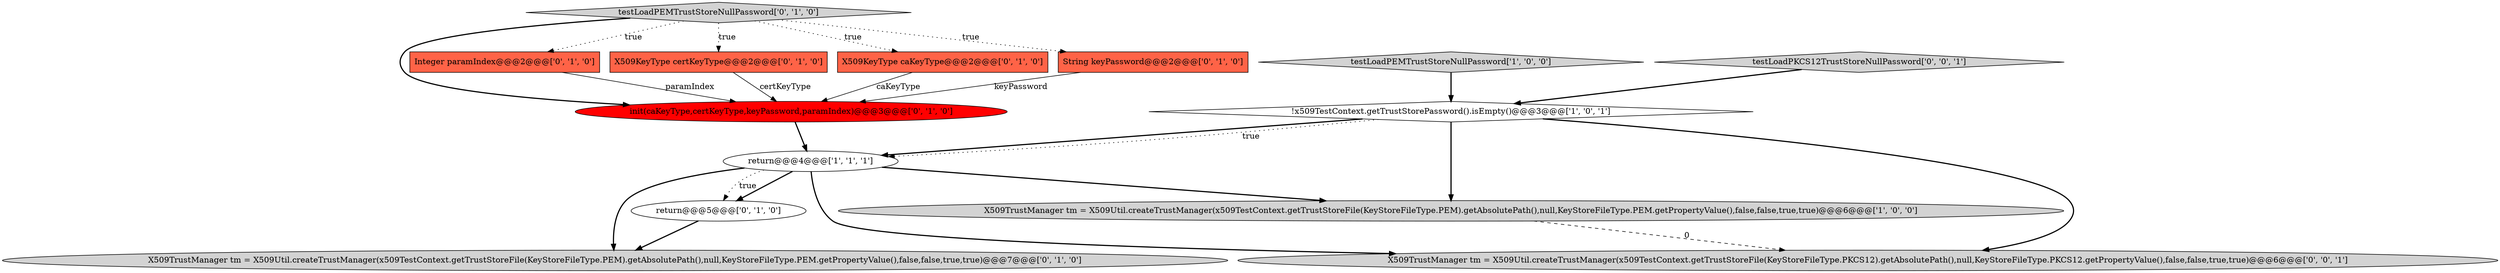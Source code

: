 digraph {
3 [style = filled, label = "!x509TestContext.getTrustStorePassword().isEmpty()@@@3@@@['1', '0', '1']", fillcolor = white, shape = diamond image = "AAA0AAABBB1BBB"];
2 [style = filled, label = "return@@@4@@@['1', '1', '1']", fillcolor = white, shape = ellipse image = "AAA0AAABBB1BBB"];
7 [style = filled, label = "X509KeyType caKeyType@@@2@@@['0', '1', '0']", fillcolor = tomato, shape = box image = "AAA0AAABBB2BBB"];
8 [style = filled, label = "String keyPassword@@@2@@@['0', '1', '0']", fillcolor = tomato, shape = box image = "AAA0AAABBB2BBB"];
13 [style = filled, label = "testLoadPKCS12TrustStoreNullPassword['0', '0', '1']", fillcolor = lightgray, shape = diamond image = "AAA0AAABBB3BBB"];
5 [style = filled, label = "testLoadPEMTrustStoreNullPassword['0', '1', '0']", fillcolor = lightgray, shape = diamond image = "AAA0AAABBB2BBB"];
4 [style = filled, label = "X509TrustManager tm = X509Util.createTrustManager(x509TestContext.getTrustStoreFile(KeyStoreFileType.PEM).getAbsolutePath(),null,KeyStoreFileType.PEM.getPropertyValue(),false,false,true,true)@@@7@@@['0', '1', '0']", fillcolor = lightgray, shape = ellipse image = "AAA0AAABBB2BBB"];
9 [style = filled, label = "init(caKeyType,certKeyType,keyPassword,paramIndex)@@@3@@@['0', '1', '0']", fillcolor = red, shape = ellipse image = "AAA1AAABBB2BBB"];
12 [style = filled, label = "X509TrustManager tm = X509Util.createTrustManager(x509TestContext.getTrustStoreFile(KeyStoreFileType.PKCS12).getAbsolutePath(),null,KeyStoreFileType.PKCS12.getPropertyValue(),false,false,true,true)@@@6@@@['0', '0', '1']", fillcolor = lightgray, shape = ellipse image = "AAA0AAABBB3BBB"];
6 [style = filled, label = "return@@@5@@@['0', '1', '0']", fillcolor = white, shape = ellipse image = "AAA0AAABBB2BBB"];
10 [style = filled, label = "Integer paramIndex@@@2@@@['0', '1', '0']", fillcolor = tomato, shape = box image = "AAA0AAABBB2BBB"];
1 [style = filled, label = "X509TrustManager tm = X509Util.createTrustManager(x509TestContext.getTrustStoreFile(KeyStoreFileType.PEM).getAbsolutePath(),null,KeyStoreFileType.PEM.getPropertyValue(),false,false,true,true)@@@6@@@['1', '0', '0']", fillcolor = lightgray, shape = ellipse image = "AAA0AAABBB1BBB"];
11 [style = filled, label = "X509KeyType certKeyType@@@2@@@['0', '1', '0']", fillcolor = tomato, shape = box image = "AAA1AAABBB2BBB"];
0 [style = filled, label = "testLoadPEMTrustStoreNullPassword['1', '0', '0']", fillcolor = lightgray, shape = diamond image = "AAA0AAABBB1BBB"];
0->3 [style = bold, label=""];
10->9 [style = solid, label="paramIndex"];
3->1 [style = bold, label=""];
5->9 [style = bold, label=""];
9->2 [style = bold, label=""];
7->9 [style = solid, label="caKeyType"];
2->6 [style = bold, label=""];
2->1 [style = bold, label=""];
5->10 [style = dotted, label="true"];
3->12 [style = bold, label=""];
2->4 [style = bold, label=""];
2->12 [style = bold, label=""];
1->12 [style = dashed, label="0"];
6->4 [style = bold, label=""];
5->11 [style = dotted, label="true"];
3->2 [style = bold, label=""];
13->3 [style = bold, label=""];
8->9 [style = solid, label="keyPassword"];
2->6 [style = dotted, label="true"];
5->7 [style = dotted, label="true"];
5->8 [style = dotted, label="true"];
11->9 [style = solid, label="certKeyType"];
3->2 [style = dotted, label="true"];
}
